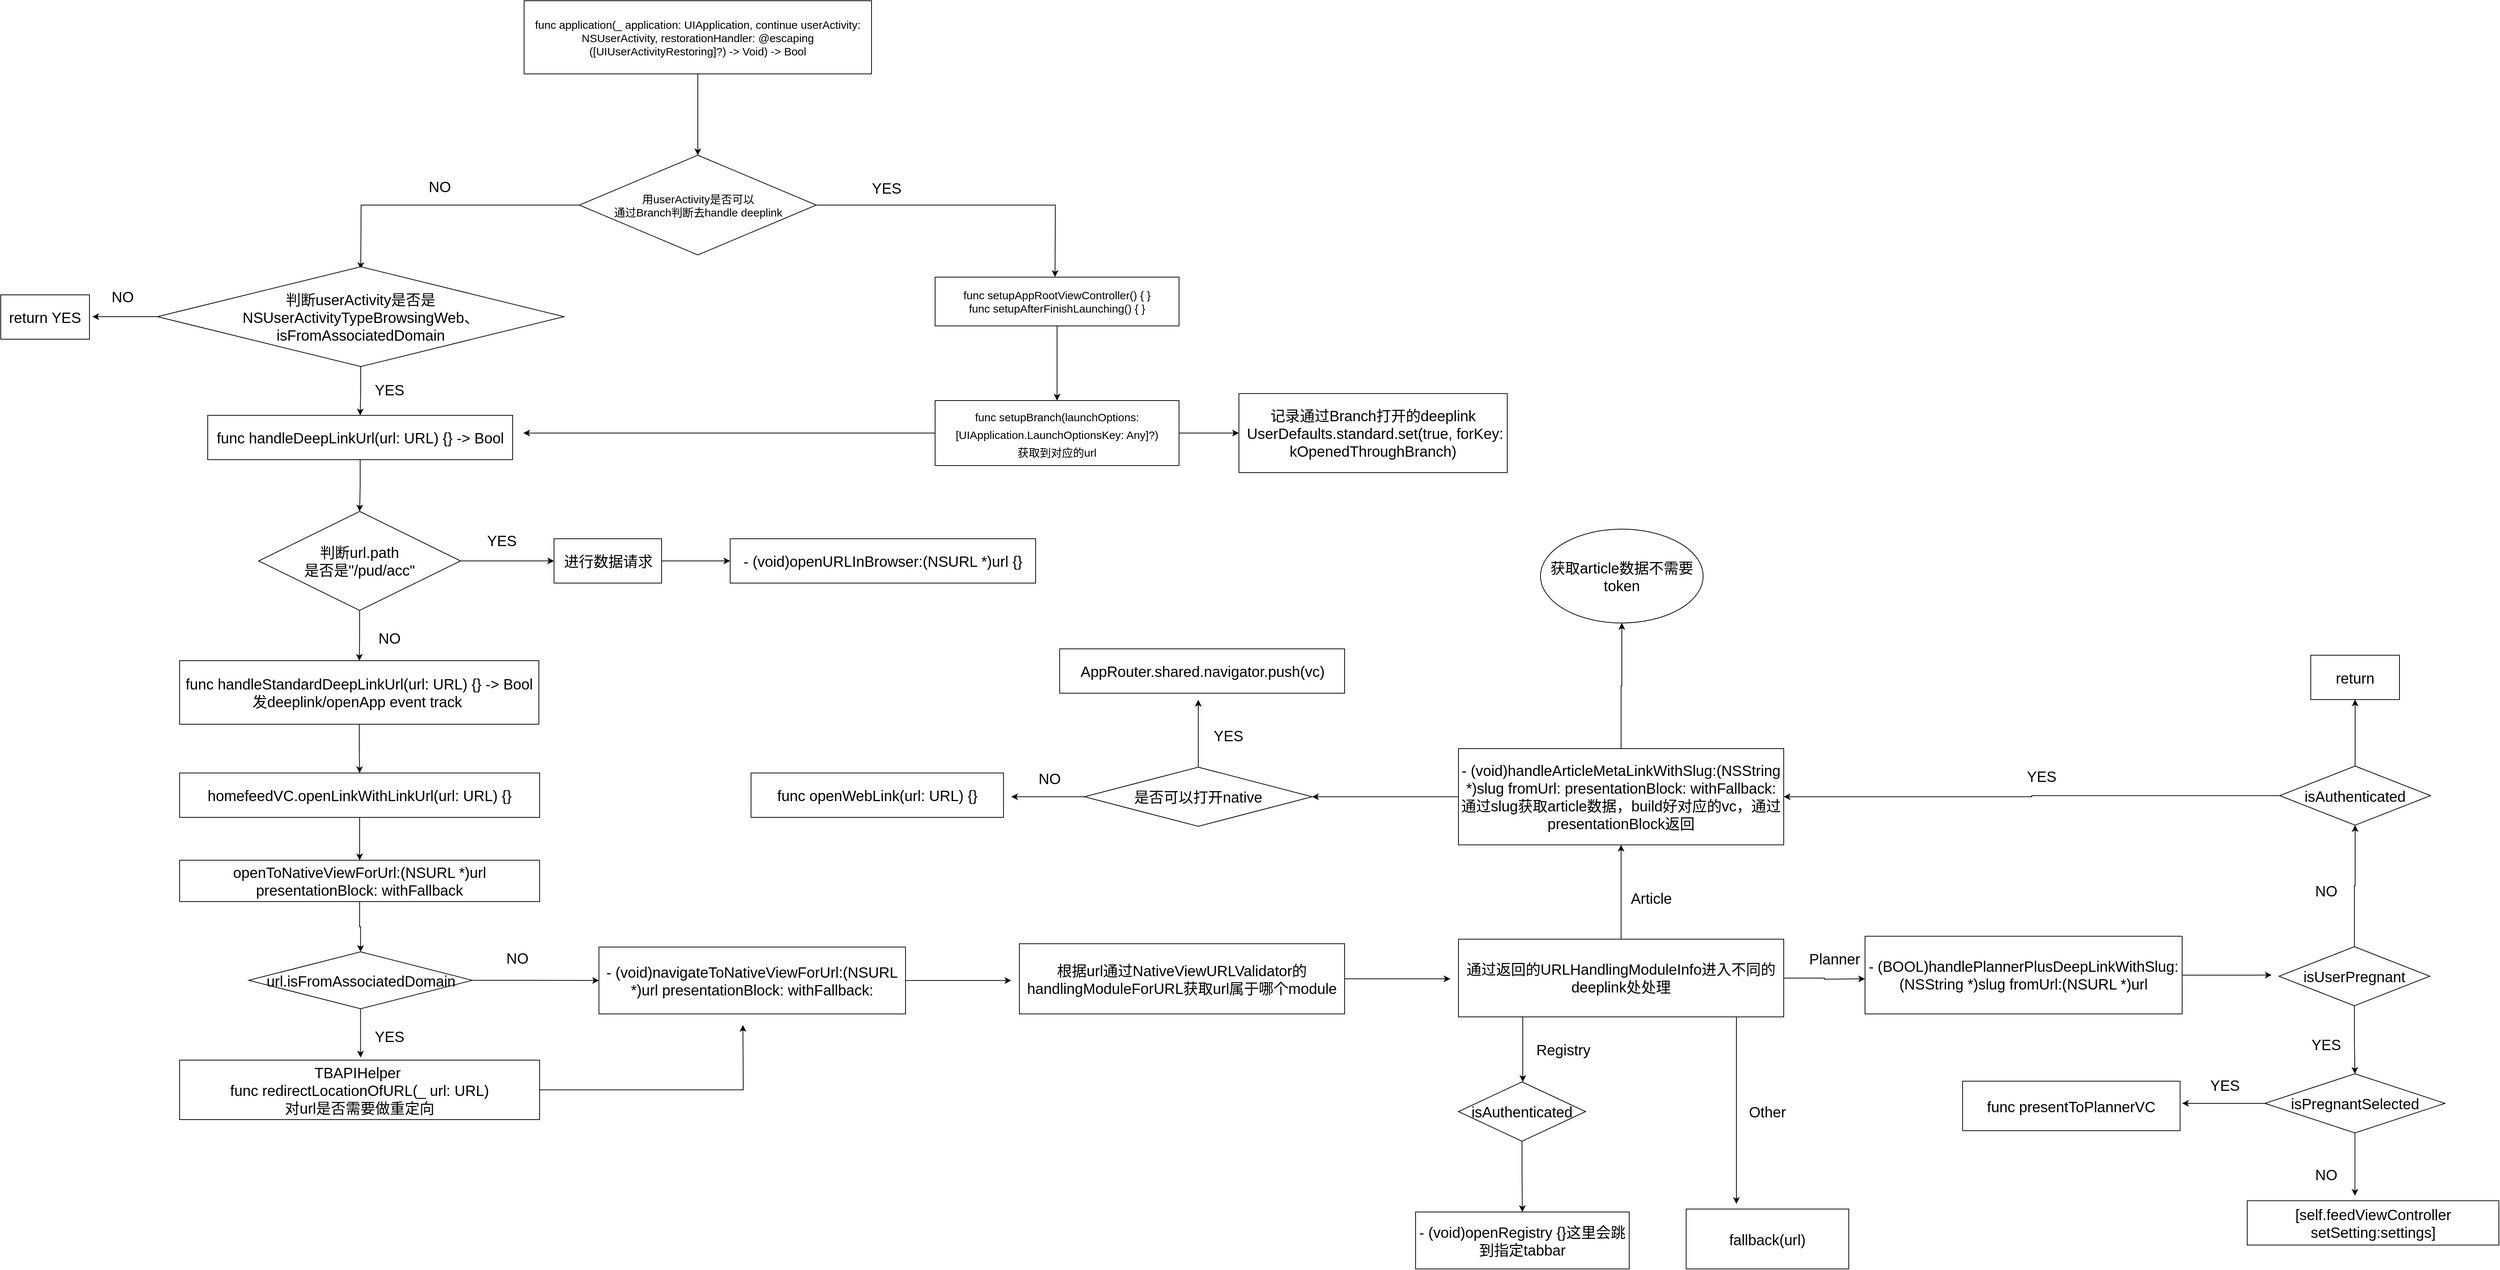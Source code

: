 <mxfile version="20.3.6" type="github">
  <diagram id="FDr8g_7TmeWDJbLXRSmU" name="Page-1">
    <mxGraphModel dx="1892" dy="1064" grid="1" gridSize="11" guides="1" tooltips="1" connect="1" arrows="1" fold="1" page="1" pageScale="1" pageWidth="1200" pageHeight="1920" math="0" shadow="0">
      <root>
        <mxCell id="0" />
        <mxCell id="1" parent="0" />
        <mxCell id="Dw6xoMdAvUMok9ZEsRMh-5" style="edgeStyle=orthogonalEdgeStyle;rounded=0;orthogonalLoop=1;jettySize=auto;html=1;entryX=0.5;entryY=0;entryDx=0;entryDy=0;fontSize=15;" edge="1" parent="1" source="Dw6xoMdAvUMok9ZEsRMh-1" target="Dw6xoMdAvUMok9ZEsRMh-2">
          <mxGeometry relative="1" as="geometry" />
        </mxCell>
        <mxCell id="Dw6xoMdAvUMok9ZEsRMh-1" value="&lt;font style=&quot;font-size: 15px;&quot;&gt;func application(_ application: UIApplication, continue userActivity: NSUserActivity, restorationHandler: @escaping ([UIUserActivityRestoring]?) -&amp;gt; Void) -&amp;gt; Bool&lt;/font&gt;" style="rounded=0;whiteSpace=wrap;html=1;" vertex="1" parent="1">
          <mxGeometry x="760" y="110" width="470" height="99" as="geometry" />
        </mxCell>
        <mxCell id="Dw6xoMdAvUMok9ZEsRMh-7" style="edgeStyle=orthogonalEdgeStyle;rounded=0;orthogonalLoop=1;jettySize=auto;html=1;fontSize=15;entryX=0.434;entryY=-0.005;entryDx=0;entryDy=0;entryPerimeter=0;exitX=1;exitY=0.5;exitDx=0;exitDy=0;" edge="1" parent="1" source="Dw6xoMdAvUMok9ZEsRMh-2">
          <mxGeometry relative="1" as="geometry">
            <mxPoint x="1478.22" y="483.725" as="targetPoint" />
            <mxPoint x="1174.08" y="386.571" as="sourcePoint" />
          </mxGeometry>
        </mxCell>
        <mxCell id="Dw6xoMdAvUMok9ZEsRMh-14" style="edgeStyle=orthogonalEdgeStyle;rounded=0;orthogonalLoop=1;jettySize=auto;html=1;fontSize=20;" edge="1" parent="1" source="Dw6xoMdAvUMok9ZEsRMh-2">
          <mxGeometry relative="1" as="geometry">
            <mxPoint x="539.0" y="473" as="targetPoint" />
          </mxGeometry>
        </mxCell>
        <mxCell id="Dw6xoMdAvUMok9ZEsRMh-2" value="用userActivity是否可以&lt;br&gt;通过Branch判断去handle deeplink" style="rhombus;whiteSpace=wrap;html=1;fontSize=15;" vertex="1" parent="1">
          <mxGeometry x="834.75" y="319" width="320.5" height="135" as="geometry" />
        </mxCell>
        <mxCell id="Dw6xoMdAvUMok9ZEsRMh-10" style="edgeStyle=orthogonalEdgeStyle;rounded=0;orthogonalLoop=1;jettySize=auto;html=1;fontSize=20;" edge="1" parent="1" source="Dw6xoMdAvUMok9ZEsRMh-6" target="Dw6xoMdAvUMok9ZEsRMh-9">
          <mxGeometry relative="1" as="geometry" />
        </mxCell>
        <mxCell id="Dw6xoMdAvUMok9ZEsRMh-6" value="func&amp;nbsp;setupAppRootViewController() { }&lt;br&gt;func&amp;nbsp;setupAfterFinishLaunching() { }&lt;br&gt;" style="rounded=0;whiteSpace=wrap;html=1;fontSize=15;" vertex="1" parent="1">
          <mxGeometry x="1316" y="484" width="330" height="66" as="geometry" />
        </mxCell>
        <mxCell id="Dw6xoMdAvUMok9ZEsRMh-8" value="&lt;span style=&quot;font-size: 20px;&quot;&gt;YES&lt;/span&gt;" style="text;html=1;align=center;verticalAlign=middle;resizable=0;points=[];autosize=1;strokeColor=none;fillColor=none;fontSize=15;" vertex="1" parent="1">
          <mxGeometry x="1217" y="346" width="66" height="33" as="geometry" />
        </mxCell>
        <mxCell id="Dw6xoMdAvUMok9ZEsRMh-30" style="edgeStyle=orthogonalEdgeStyle;rounded=0;orthogonalLoop=1;jettySize=auto;html=1;entryX=0;entryY=0.5;entryDx=0;entryDy=0;fontSize=20;" edge="1" parent="1" source="Dw6xoMdAvUMok9ZEsRMh-9" target="Dw6xoMdAvUMok9ZEsRMh-11">
          <mxGeometry relative="1" as="geometry" />
        </mxCell>
        <mxCell id="Dw6xoMdAvUMok9ZEsRMh-35" style="edgeStyle=orthogonalEdgeStyle;rounded=0;orthogonalLoop=1;jettySize=auto;html=1;fontSize=20;" edge="1" parent="1" source="Dw6xoMdAvUMok9ZEsRMh-9">
          <mxGeometry relative="1" as="geometry">
            <mxPoint x="759" y="695.0" as="targetPoint" />
          </mxGeometry>
        </mxCell>
        <mxCell id="Dw6xoMdAvUMok9ZEsRMh-9" value="&lt;span style=&quot;font-size: 15px;&quot;&gt;func setupBranch(launchOptions: [UIApplication.LaunchOptionsKey: Any]?)&lt;br&gt;获取到对应的url&lt;br&gt;&lt;/span&gt;" style="rounded=0;whiteSpace=wrap;html=1;fontSize=20;" vertex="1" parent="1">
          <mxGeometry x="1316" y="651" width="330" height="88" as="geometry" />
        </mxCell>
        <mxCell id="Dw6xoMdAvUMok9ZEsRMh-11" value="记录通过Branch打开的deeplink&lt;br&gt;&amp;nbsp;UserDefaults.standard.set(true, forKey: kOpenedThroughBranch)" style="rounded=0;whiteSpace=wrap;html=1;fontSize=20;" vertex="1" parent="1">
          <mxGeometry x="1727" y="641.5" width="363" height="107" as="geometry" />
        </mxCell>
        <mxCell id="Dw6xoMdAvUMok9ZEsRMh-15" value="NO" style="text;html=1;strokeColor=none;fillColor=none;align=center;verticalAlign=middle;whiteSpace=wrap;rounded=0;fontSize=20;" vertex="1" parent="1">
          <mxGeometry x="616" y="346" width="60" height="30" as="geometry" />
        </mxCell>
        <mxCell id="Dw6xoMdAvUMok9ZEsRMh-18" style="edgeStyle=orthogonalEdgeStyle;rounded=0;orthogonalLoop=1;jettySize=auto;html=1;fontSize=20;" edge="1" parent="1" source="Dw6xoMdAvUMok9ZEsRMh-16">
          <mxGeometry relative="1" as="geometry">
            <mxPoint x="176" y="537.5" as="targetPoint" />
          </mxGeometry>
        </mxCell>
        <mxCell id="Dw6xoMdAvUMok9ZEsRMh-21" style="edgeStyle=orthogonalEdgeStyle;rounded=0;orthogonalLoop=1;jettySize=auto;html=1;entryX=0.5;entryY=0;entryDx=0;entryDy=0;fontSize=20;" edge="1" parent="1" source="Dw6xoMdAvUMok9ZEsRMh-16" target="Dw6xoMdAvUMok9ZEsRMh-20">
          <mxGeometry relative="1" as="geometry" />
        </mxCell>
        <mxCell id="Dw6xoMdAvUMok9ZEsRMh-16" value="判断userActivity是否是&lt;br&gt;NSUserActivityTypeBrowsingWeb、&lt;br&gt;isFromAssociatedDomain" style="rhombus;whiteSpace=wrap;html=1;fontSize=20;" vertex="1" parent="1">
          <mxGeometry x="264" y="470" width="550" height="135" as="geometry" />
        </mxCell>
        <mxCell id="Dw6xoMdAvUMok9ZEsRMh-17" value="return YES" style="rounded=0;whiteSpace=wrap;html=1;fontSize=20;" vertex="1" parent="1">
          <mxGeometry x="52" y="508" width="120" height="60" as="geometry" />
        </mxCell>
        <mxCell id="Dw6xoMdAvUMok9ZEsRMh-19" value="NO" style="text;html=1;strokeColor=none;fillColor=none;align=center;verticalAlign=middle;whiteSpace=wrap;rounded=0;fontSize=20;" vertex="1" parent="1">
          <mxGeometry x="187" y="495" width="60" height="30" as="geometry" />
        </mxCell>
        <mxCell id="Dw6xoMdAvUMok9ZEsRMh-24" value="" style="edgeStyle=orthogonalEdgeStyle;rounded=0;orthogonalLoop=1;jettySize=auto;html=1;fontSize=20;" edge="1" parent="1" source="Dw6xoMdAvUMok9ZEsRMh-20" target="Dw6xoMdAvUMok9ZEsRMh-23">
          <mxGeometry relative="1" as="geometry" />
        </mxCell>
        <mxCell id="Dw6xoMdAvUMok9ZEsRMh-20" value="func handleDeepLinkUrl(url: URL) {} -&amp;gt; Bool" style="rounded=0;whiteSpace=wrap;html=1;fontSize=20;" vertex="1" parent="1">
          <mxGeometry x="332" y="671" width="412.5" height="60" as="geometry" />
        </mxCell>
        <mxCell id="Dw6xoMdAvUMok9ZEsRMh-22" value="YES" style="text;html=1;strokeColor=none;fillColor=none;align=center;verticalAlign=middle;whiteSpace=wrap;rounded=0;fontSize=20;" vertex="1" parent="1">
          <mxGeometry x="548" y="621" width="60" height="30" as="geometry" />
        </mxCell>
        <mxCell id="Dw6xoMdAvUMok9ZEsRMh-26" value="" style="edgeStyle=orthogonalEdgeStyle;rounded=0;orthogonalLoop=1;jettySize=auto;html=1;fontSize=20;" edge="1" parent="1" source="Dw6xoMdAvUMok9ZEsRMh-23" target="Dw6xoMdAvUMok9ZEsRMh-25">
          <mxGeometry relative="1" as="geometry" />
        </mxCell>
        <mxCell id="Dw6xoMdAvUMok9ZEsRMh-33" value="" style="edgeStyle=orthogonalEdgeStyle;rounded=0;orthogonalLoop=1;jettySize=auto;html=1;fontSize=20;" edge="1" parent="1" source="Dw6xoMdAvUMok9ZEsRMh-23" target="Dw6xoMdAvUMok9ZEsRMh-32">
          <mxGeometry relative="1" as="geometry" />
        </mxCell>
        <mxCell id="Dw6xoMdAvUMok9ZEsRMh-23" value="判断url.path&lt;br&gt;是否是&quot;/pud/acc&quot;" style="rhombus;whiteSpace=wrap;html=1;fontSize=20;rounded=0;" vertex="1" parent="1">
          <mxGeometry x="401" y="801" width="273" height="134" as="geometry" />
        </mxCell>
        <mxCell id="Dw6xoMdAvUMok9ZEsRMh-75" value="" style="edgeStyle=orthogonalEdgeStyle;rounded=0;orthogonalLoop=1;jettySize=auto;html=1;fontSize=20;" edge="1" parent="1" source="Dw6xoMdAvUMok9ZEsRMh-25" target="Dw6xoMdAvUMok9ZEsRMh-74">
          <mxGeometry relative="1" as="geometry" />
        </mxCell>
        <mxCell id="Dw6xoMdAvUMok9ZEsRMh-25" value="进行数据请求" style="whiteSpace=wrap;html=1;fontSize=20;rounded=0;" vertex="1" parent="1">
          <mxGeometry x="800.5" y="838" width="145.5" height="60" as="geometry" />
        </mxCell>
        <mxCell id="Dw6xoMdAvUMok9ZEsRMh-28" value="YES" style="text;html=1;strokeColor=none;fillColor=none;align=center;verticalAlign=middle;whiteSpace=wrap;rounded=0;fontSize=20;" vertex="1" parent="1">
          <mxGeometry x="700" y="825" width="60" height="30" as="geometry" />
        </mxCell>
        <mxCell id="Dw6xoMdAvUMok9ZEsRMh-38" style="edgeStyle=orthogonalEdgeStyle;rounded=0;orthogonalLoop=1;jettySize=auto;html=1;entryX=0.5;entryY=0;entryDx=0;entryDy=0;fontSize=20;" edge="1" parent="1" source="Dw6xoMdAvUMok9ZEsRMh-32" target="Dw6xoMdAvUMok9ZEsRMh-36">
          <mxGeometry relative="1" as="geometry" />
        </mxCell>
        <mxCell id="Dw6xoMdAvUMok9ZEsRMh-32" value="func handleStandardDeepLinkUrl(url: URL) {} -&amp;gt; Bool&lt;br&gt;发deeplink/openApp event track&amp;nbsp;" style="whiteSpace=wrap;html=1;fontSize=20;rounded=0;" vertex="1" parent="1">
          <mxGeometry x="294" y="1003" width="486" height="86" as="geometry" />
        </mxCell>
        <mxCell id="Dw6xoMdAvUMok9ZEsRMh-34" value="NO" style="text;html=1;strokeColor=none;fillColor=none;align=center;verticalAlign=middle;whiteSpace=wrap;rounded=0;fontSize=20;" vertex="1" parent="1">
          <mxGeometry x="548" y="957" width="60" height="30" as="geometry" />
        </mxCell>
        <mxCell id="Dw6xoMdAvUMok9ZEsRMh-41" style="edgeStyle=orthogonalEdgeStyle;rounded=0;orthogonalLoop=1;jettySize=auto;html=1;entryX=0.5;entryY=0;entryDx=0;entryDy=0;fontSize=20;" edge="1" parent="1" source="Dw6xoMdAvUMok9ZEsRMh-36" target="Dw6xoMdAvUMok9ZEsRMh-39">
          <mxGeometry relative="1" as="geometry" />
        </mxCell>
        <mxCell id="Dw6xoMdAvUMok9ZEsRMh-36" value="homefeedVC.openLinkWithLinkUrl(url: URL) {}" style="whiteSpace=wrap;html=1;fontSize=20;rounded=0;" vertex="1" parent="1">
          <mxGeometry x="294" y="1155" width="487" height="60" as="geometry" />
        </mxCell>
        <mxCell id="Dw6xoMdAvUMok9ZEsRMh-43" value="" style="edgeStyle=orthogonalEdgeStyle;rounded=0;orthogonalLoop=1;jettySize=auto;html=1;fontSize=20;" edge="1" parent="1" source="Dw6xoMdAvUMok9ZEsRMh-39" target="Dw6xoMdAvUMok9ZEsRMh-42">
          <mxGeometry relative="1" as="geometry" />
        </mxCell>
        <mxCell id="Dw6xoMdAvUMok9ZEsRMh-39" value="openToNativeViewForUrl:(NSURL *)url presentationBlock: withFallback" style="whiteSpace=wrap;html=1;fontSize=20;rounded=0;" vertex="1" parent="1">
          <mxGeometry x="294" y="1273" width="487" height="56" as="geometry" />
        </mxCell>
        <mxCell id="Dw6xoMdAvUMok9ZEsRMh-49" style="edgeStyle=orthogonalEdgeStyle;rounded=0;orthogonalLoop=1;jettySize=auto;html=1;fontSize=20;" edge="1" parent="1" source="Dw6xoMdAvUMok9ZEsRMh-42">
          <mxGeometry relative="1" as="geometry">
            <mxPoint x="538.75" y="1540" as="targetPoint" />
          </mxGeometry>
        </mxCell>
        <mxCell id="Dw6xoMdAvUMok9ZEsRMh-52" value="" style="edgeStyle=orthogonalEdgeStyle;rounded=0;orthogonalLoop=1;jettySize=auto;html=1;fontSize=20;" edge="1" parent="1" source="Dw6xoMdAvUMok9ZEsRMh-42" target="Dw6xoMdAvUMok9ZEsRMh-51">
          <mxGeometry relative="1" as="geometry" />
        </mxCell>
        <mxCell id="Dw6xoMdAvUMok9ZEsRMh-42" value="url.isFromAssociatedDomain" style="rhombus;whiteSpace=wrap;html=1;fontSize=20;rounded=0;" vertex="1" parent="1">
          <mxGeometry x="387.5" y="1397" width="302.5" height="77" as="geometry" />
        </mxCell>
        <mxCell id="Dw6xoMdAvUMok9ZEsRMh-54" style="edgeStyle=orthogonalEdgeStyle;rounded=0;orthogonalLoop=1;jettySize=auto;html=1;fontSize=20;" edge="1" parent="1" source="Dw6xoMdAvUMok9ZEsRMh-44">
          <mxGeometry relative="1" as="geometry">
            <mxPoint x="1056" y="1496" as="targetPoint" />
          </mxGeometry>
        </mxCell>
        <mxCell id="Dw6xoMdAvUMok9ZEsRMh-44" value="&lt;div&gt;TBAPIHelper&amp;nbsp;&lt;/div&gt;&lt;div&gt;func redirectLocationOfURL(_ url: URL)&lt;/div&gt;&lt;div&gt;对url是否需要做重定向&lt;/div&gt;" style="whiteSpace=wrap;html=1;fontSize=20;rounded=0;" vertex="1" parent="1">
          <mxGeometry x="294" y="1543.5" width="487" height="80.5" as="geometry" />
        </mxCell>
        <mxCell id="Dw6xoMdAvUMok9ZEsRMh-50" value="YES" style="text;html=1;strokeColor=none;fillColor=none;align=center;verticalAlign=middle;whiteSpace=wrap;rounded=0;fontSize=20;" vertex="1" parent="1">
          <mxGeometry x="548" y="1496" width="60" height="30" as="geometry" />
        </mxCell>
        <mxCell id="Dw6xoMdAvUMok9ZEsRMh-57" style="edgeStyle=orthogonalEdgeStyle;rounded=0;orthogonalLoop=1;jettySize=auto;html=1;fontSize=20;" edge="1" parent="1" source="Dw6xoMdAvUMok9ZEsRMh-51">
          <mxGeometry relative="1" as="geometry">
            <mxPoint x="1419" y="1435.75" as="targetPoint" />
          </mxGeometry>
        </mxCell>
        <mxCell id="Dw6xoMdAvUMok9ZEsRMh-51" value="- (void)navigateToNativeViewForUrl:(NSURL *)url presentationBlock: withFallback:" style="whiteSpace=wrap;html=1;fontSize=20;rounded=0;" vertex="1" parent="1">
          <mxGeometry x="861.25" y="1390.5" width="414.75" height="90.5" as="geometry" />
        </mxCell>
        <mxCell id="Dw6xoMdAvUMok9ZEsRMh-53" value="NO" style="text;html=1;strokeColor=none;fillColor=none;align=center;verticalAlign=middle;whiteSpace=wrap;rounded=0;fontSize=20;" vertex="1" parent="1">
          <mxGeometry x="721" y="1390" width="60" height="30" as="geometry" />
        </mxCell>
        <mxCell id="Dw6xoMdAvUMok9ZEsRMh-60" style="edgeStyle=orthogonalEdgeStyle;rounded=0;orthogonalLoop=1;jettySize=auto;html=1;fontSize=20;" edge="1" parent="1" source="Dw6xoMdAvUMok9ZEsRMh-55">
          <mxGeometry relative="1" as="geometry">
            <mxPoint x="2013" y="1433.5" as="targetPoint" />
          </mxGeometry>
        </mxCell>
        <mxCell id="Dw6xoMdAvUMok9ZEsRMh-55" value="根据url通过NativeViewURLValidator的handlingModuleForURL获取url属于哪个module" style="whiteSpace=wrap;html=1;fontSize=20;rounded=0;" vertex="1" parent="1">
          <mxGeometry x="1430" y="1386" width="440" height="95" as="geometry" />
        </mxCell>
        <mxCell id="Dw6xoMdAvUMok9ZEsRMh-63" style="edgeStyle=orthogonalEdgeStyle;rounded=0;orthogonalLoop=1;jettySize=auto;html=1;fontSize=20;entryX=0.5;entryY=1;entryDx=0;entryDy=0;" edge="1" parent="1" source="Dw6xoMdAvUMok9ZEsRMh-58" target="Dw6xoMdAvUMok9ZEsRMh-61">
          <mxGeometry relative="1" as="geometry">
            <mxPoint x="2244" y="1298" as="targetPoint" />
          </mxGeometry>
        </mxCell>
        <mxCell id="Dw6xoMdAvUMok9ZEsRMh-106" style="edgeStyle=orthogonalEdgeStyle;rounded=0;orthogonalLoop=1;jettySize=auto;html=1;fontSize=20;" edge="1" parent="1" source="Dw6xoMdAvUMok9ZEsRMh-58">
          <mxGeometry relative="1" as="geometry">
            <mxPoint x="2574" y="1433.495" as="targetPoint" />
          </mxGeometry>
        </mxCell>
        <mxCell id="Dw6xoMdAvUMok9ZEsRMh-107" style="edgeStyle=orthogonalEdgeStyle;rounded=0;orthogonalLoop=1;jettySize=auto;html=1;fontSize=20;" edge="1" parent="1">
          <mxGeometry relative="1" as="geometry">
            <mxPoint x="2111" y="1573" as="targetPoint" />
            <mxPoint x="2111" y="1485" as="sourcePoint" />
          </mxGeometry>
        </mxCell>
        <mxCell id="Dw6xoMdAvUMok9ZEsRMh-111" style="edgeStyle=orthogonalEdgeStyle;rounded=0;orthogonalLoop=1;jettySize=auto;html=1;fontSize=20;" edge="1" parent="1">
          <mxGeometry relative="1" as="geometry">
            <mxPoint x="2400" y="1738" as="targetPoint" />
            <mxPoint x="2400" y="1485" as="sourcePoint" />
          </mxGeometry>
        </mxCell>
        <mxCell id="Dw6xoMdAvUMok9ZEsRMh-58" value="通过返回的URLHandlingModuleInfo进入不同的deeplink处处理" style="whiteSpace=wrap;html=1;fontSize=20;rounded=0;" vertex="1" parent="1">
          <mxGeometry x="2024" y="1379.87" width="440" height="105.13" as="geometry" />
        </mxCell>
        <mxCell id="Dw6xoMdAvUMok9ZEsRMh-68" style="edgeStyle=orthogonalEdgeStyle;rounded=0;orthogonalLoop=1;jettySize=auto;html=1;entryX=1;entryY=0.5;entryDx=0;entryDy=0;fontSize=20;" edge="1" parent="1" source="Dw6xoMdAvUMok9ZEsRMh-61" target="Dw6xoMdAvUMok9ZEsRMh-66">
          <mxGeometry relative="1" as="geometry" />
        </mxCell>
        <mxCell id="Dw6xoMdAvUMok9ZEsRMh-77" value="" style="edgeStyle=orthogonalEdgeStyle;rounded=0;orthogonalLoop=1;jettySize=auto;html=1;fontSize=20;" edge="1" parent="1" source="Dw6xoMdAvUMok9ZEsRMh-61" target="Dw6xoMdAvUMok9ZEsRMh-76">
          <mxGeometry relative="1" as="geometry" />
        </mxCell>
        <mxCell id="Dw6xoMdAvUMok9ZEsRMh-61" value="- (void)handleArticleMetaLinkWithSlug:(NSString *)slug fromUrl: presentationBlock: withFallback:通过slug获取article数据，build好对应的vc，通过presentationBlock返回" style="whiteSpace=wrap;html=1;fontSize=20;rounded=0;" vertex="1" parent="1">
          <mxGeometry x="2024" y="1122" width="440" height="130.24" as="geometry" />
        </mxCell>
        <mxCell id="Dw6xoMdAvUMok9ZEsRMh-64" value="AppRouter.shared.navigator.push(vc)" style="whiteSpace=wrap;html=1;fontSize=20;rounded=0;" vertex="1" parent="1">
          <mxGeometry x="1484.5" y="987.0" width="385.5" height="60" as="geometry" />
        </mxCell>
        <mxCell id="Dw6xoMdAvUMok9ZEsRMh-70" style="edgeStyle=orthogonalEdgeStyle;rounded=0;orthogonalLoop=1;jettySize=auto;html=1;fontSize=20;" edge="1" parent="1" source="Dw6xoMdAvUMok9ZEsRMh-66">
          <mxGeometry relative="1" as="geometry">
            <mxPoint x="1672.0" y="1056" as="targetPoint" />
          </mxGeometry>
        </mxCell>
        <mxCell id="Dw6xoMdAvUMok9ZEsRMh-73" style="edgeStyle=orthogonalEdgeStyle;rounded=0;orthogonalLoop=1;jettySize=auto;html=1;fontSize=20;" edge="1" parent="1" source="Dw6xoMdAvUMok9ZEsRMh-66">
          <mxGeometry relative="1" as="geometry">
            <mxPoint x="1419" y="1187.12" as="targetPoint" />
          </mxGeometry>
        </mxCell>
        <mxCell id="Dw6xoMdAvUMok9ZEsRMh-66" value="是否可以打开native" style="rhombus;whiteSpace=wrap;html=1;fontSize=20;rounded=0;" vertex="1" parent="1">
          <mxGeometry x="1518" y="1147.12" width="308" height="80" as="geometry" />
        </mxCell>
        <mxCell id="Dw6xoMdAvUMok9ZEsRMh-71" value="YES" style="text;html=1;strokeColor=none;fillColor=none;align=center;verticalAlign=middle;whiteSpace=wrap;rounded=0;fontSize=20;" vertex="1" parent="1">
          <mxGeometry x="1683" y="1089" width="60" height="30" as="geometry" />
        </mxCell>
        <mxCell id="Dw6xoMdAvUMok9ZEsRMh-72" value="func openWebLink(url: URL) {}" style="whiteSpace=wrap;html=1;fontSize=20;rounded=0;" vertex="1" parent="1">
          <mxGeometry x="1067" y="1155" width="341.5" height="60" as="geometry" />
        </mxCell>
        <mxCell id="Dw6xoMdAvUMok9ZEsRMh-74" value="- (void)openURLInBrowser:(NSURL *)url {}" style="whiteSpace=wrap;html=1;fontSize=20;rounded=0;" vertex="1" parent="1">
          <mxGeometry x="1038.75" y="838" width="413.25" height="60" as="geometry" />
        </mxCell>
        <mxCell id="Dw6xoMdAvUMok9ZEsRMh-76" value="获取article数据不需要token" style="ellipse;whiteSpace=wrap;html=1;fontSize=20;rounded=0;" vertex="1" parent="1">
          <mxGeometry x="2135" y="825" width="220" height="127" as="geometry" />
        </mxCell>
        <mxCell id="Dw6xoMdAvUMok9ZEsRMh-78" value="NO" style="text;html=1;strokeColor=none;fillColor=none;align=center;verticalAlign=middle;whiteSpace=wrap;rounded=0;fontSize=20;" vertex="1" parent="1">
          <mxGeometry x="1441" y="1147.12" width="60" height="30" as="geometry" />
        </mxCell>
        <mxCell id="Dw6xoMdAvUMok9ZEsRMh-79" value="Article" style="text;html=1;strokeColor=none;fillColor=none;align=center;verticalAlign=middle;whiteSpace=wrap;rounded=0;fontSize=20;" vertex="1" parent="1">
          <mxGeometry x="2255" y="1309" width="60" height="30" as="geometry" />
        </mxCell>
        <mxCell id="Dw6xoMdAvUMok9ZEsRMh-82" value="Registry&lt;br&gt;" style="text;html=1;strokeColor=none;fillColor=none;align=center;verticalAlign=middle;whiteSpace=wrap;rounded=0;fontSize=20;" vertex="1" parent="1">
          <mxGeometry x="2136" y="1513.5" width="60" height="30" as="geometry" />
        </mxCell>
        <mxCell id="Dw6xoMdAvUMok9ZEsRMh-108" style="edgeStyle=orthogonalEdgeStyle;rounded=0;orthogonalLoop=1;jettySize=auto;html=1;entryX=0.5;entryY=0;entryDx=0;entryDy=0;fontSize=20;" edge="1" parent="1" source="Dw6xoMdAvUMok9ZEsRMh-83" target="Dw6xoMdAvUMok9ZEsRMh-85">
          <mxGeometry relative="1" as="geometry" />
        </mxCell>
        <mxCell id="Dw6xoMdAvUMok9ZEsRMh-83" value="isAuthenticated" style="rhombus;whiteSpace=wrap;html=1;fontSize=20;rounded=0;" vertex="1" parent="1">
          <mxGeometry x="2024" y="1573" width="172" height="80.25" as="geometry" />
        </mxCell>
        <mxCell id="Dw6xoMdAvUMok9ZEsRMh-85" value="- (void)openRegistry {}这里会跳到指定tabbar" style="whiteSpace=wrap;html=1;fontSize=20;rounded=0;" vertex="1" parent="1">
          <mxGeometry x="1966" y="1749" width="289" height="77" as="geometry" />
        </mxCell>
        <mxCell id="Dw6xoMdAvUMok9ZEsRMh-127" style="edgeStyle=orthogonalEdgeStyle;rounded=0;orthogonalLoop=1;jettySize=auto;html=1;fontSize=20;" edge="1" parent="1" source="Dw6xoMdAvUMok9ZEsRMh-88">
          <mxGeometry relative="1" as="geometry">
            <mxPoint x="3124" y="1428.435" as="targetPoint" />
          </mxGeometry>
        </mxCell>
        <mxCell id="Dw6xoMdAvUMok9ZEsRMh-88" value="- (BOOL)handlePlannerPlusDeepLinkWithSlug:(NSString *)slug fromUrl:(NSURL *)url" style="whiteSpace=wrap;html=1;fontSize=20;rounded=0;" vertex="1" parent="1">
          <mxGeometry x="2574" y="1375.87" width="429" height="105.13" as="geometry" />
        </mxCell>
        <mxCell id="Dw6xoMdAvUMok9ZEsRMh-91" value="Planner" style="text;html=1;strokeColor=none;fillColor=none;align=center;verticalAlign=middle;whiteSpace=wrap;rounded=0;fontSize=20;" vertex="1" parent="1">
          <mxGeometry x="2503" y="1390.5" width="60" height="30" as="geometry" />
        </mxCell>
        <mxCell id="Dw6xoMdAvUMok9ZEsRMh-92" value="fallback(url)" style="whiteSpace=wrap;html=1;fontSize=20;rounded=0;" vertex="1" parent="1">
          <mxGeometry x="2332" y="1745" width="220" height="81" as="geometry" />
        </mxCell>
        <mxCell id="Dw6xoMdAvUMok9ZEsRMh-100" value="Other" style="text;html=1;strokeColor=none;fillColor=none;align=center;verticalAlign=middle;whiteSpace=wrap;rounded=0;fontSize=20;" vertex="1" parent="1">
          <mxGeometry x="2412" y="1598.12" width="60" height="30" as="geometry" />
        </mxCell>
        <mxCell id="Dw6xoMdAvUMok9ZEsRMh-119" value="" style="edgeStyle=orthogonalEdgeStyle;rounded=0;orthogonalLoop=1;jettySize=auto;html=1;fontSize=20;" edge="1" parent="1" source="Dw6xoMdAvUMok9ZEsRMh-101" target="Dw6xoMdAvUMok9ZEsRMh-118">
          <mxGeometry relative="1" as="geometry" />
        </mxCell>
        <mxCell id="Dw6xoMdAvUMok9ZEsRMh-136" style="edgeStyle=orthogonalEdgeStyle;rounded=0;orthogonalLoop=1;jettySize=auto;html=1;entryX=0.5;entryY=0;entryDx=0;entryDy=0;fontSize=20;" edge="1" parent="1" source="Dw6xoMdAvUMok9ZEsRMh-101" target="Dw6xoMdAvUMok9ZEsRMh-130">
          <mxGeometry relative="1" as="geometry" />
        </mxCell>
        <mxCell id="Dw6xoMdAvUMok9ZEsRMh-101" value="isUserPregnant" style="rhombus;whiteSpace=wrap;html=1;fontSize=20;rounded=0;" vertex="1" parent="1">
          <mxGeometry x="3134" y="1390" width="204" height="80" as="geometry" />
        </mxCell>
        <mxCell id="Dw6xoMdAvUMok9ZEsRMh-124" value="" style="edgeStyle=orthogonalEdgeStyle;rounded=0;orthogonalLoop=1;jettySize=auto;html=1;fontSize=20;" edge="1" parent="1" source="Dw6xoMdAvUMok9ZEsRMh-118" target="Dw6xoMdAvUMok9ZEsRMh-123">
          <mxGeometry relative="1" as="geometry" />
        </mxCell>
        <mxCell id="Dw6xoMdAvUMok9ZEsRMh-125" style="edgeStyle=orthogonalEdgeStyle;rounded=0;orthogonalLoop=1;jettySize=auto;html=1;entryX=1;entryY=0.5;entryDx=0;entryDy=0;fontSize=20;" edge="1" parent="1" source="Dw6xoMdAvUMok9ZEsRMh-118" target="Dw6xoMdAvUMok9ZEsRMh-61">
          <mxGeometry relative="1" as="geometry" />
        </mxCell>
        <mxCell id="Dw6xoMdAvUMok9ZEsRMh-118" value="isAuthenticated" style="rhombus;whiteSpace=wrap;html=1;fontSize=20;rounded=0;" vertex="1" parent="1">
          <mxGeometry x="3135" y="1145.62" width="204" height="80" as="geometry" />
        </mxCell>
        <mxCell id="Dw6xoMdAvUMok9ZEsRMh-121" value="NO" style="text;html=1;strokeColor=none;fillColor=none;align=center;verticalAlign=middle;whiteSpace=wrap;rounded=0;fontSize=20;" vertex="1" parent="1">
          <mxGeometry x="3168" y="1299" width="60" height="30" as="geometry" />
        </mxCell>
        <mxCell id="Dw6xoMdAvUMok9ZEsRMh-122" value="YES" style="text;html=1;strokeColor=none;fillColor=none;align=center;verticalAlign=middle;whiteSpace=wrap;rounded=0;fontSize=20;" vertex="1" parent="1">
          <mxGeometry x="2783" y="1144" width="60" height="30" as="geometry" />
        </mxCell>
        <mxCell id="Dw6xoMdAvUMok9ZEsRMh-123" value="return" style="whiteSpace=wrap;html=1;fontSize=20;rounded=0;" vertex="1" parent="1">
          <mxGeometry x="3177" y="995.62" width="120" height="60" as="geometry" />
        </mxCell>
        <mxCell id="Dw6xoMdAvUMok9ZEsRMh-138" style="edgeStyle=orthogonalEdgeStyle;rounded=0;orthogonalLoop=1;jettySize=auto;html=1;fontSize=20;" edge="1" parent="1" source="Dw6xoMdAvUMok9ZEsRMh-130">
          <mxGeometry relative="1" as="geometry">
            <mxPoint x="3236.75" y="1727" as="targetPoint" />
          </mxGeometry>
        </mxCell>
        <mxCell id="Dw6xoMdAvUMok9ZEsRMh-142" style="edgeStyle=orthogonalEdgeStyle;rounded=0;orthogonalLoop=1;jettySize=auto;html=1;fontSize=20;" edge="1" parent="1" source="Dw6xoMdAvUMok9ZEsRMh-130">
          <mxGeometry relative="1" as="geometry">
            <mxPoint x="3003" y="1602" as="targetPoint" />
          </mxGeometry>
        </mxCell>
        <mxCell id="Dw6xoMdAvUMok9ZEsRMh-130" value="isPregnantSelected" style="rhombus;whiteSpace=wrap;html=1;fontSize=20;rounded=0;" vertex="1" parent="1">
          <mxGeometry x="3115" y="1562" width="243.5" height="80" as="geometry" />
        </mxCell>
        <mxCell id="Dw6xoMdAvUMok9ZEsRMh-133" value="[self.feedViewController setSetting:settings]" style="whiteSpace=wrap;html=1;fontSize=20;rounded=0;" vertex="1" parent="1">
          <mxGeometry x="3091" y="1733.75" width="340.5" height="60" as="geometry" />
        </mxCell>
        <mxCell id="Dw6xoMdAvUMok9ZEsRMh-137" value="YES" style="text;html=1;strokeColor=none;fillColor=none;align=center;verticalAlign=middle;whiteSpace=wrap;rounded=0;fontSize=20;" vertex="1" parent="1">
          <mxGeometry x="3168" y="1507" width="60" height="30" as="geometry" />
        </mxCell>
        <mxCell id="Dw6xoMdAvUMok9ZEsRMh-139" value="NO" style="text;html=1;strokeColor=none;fillColor=none;align=center;verticalAlign=middle;whiteSpace=wrap;rounded=0;fontSize=20;" vertex="1" parent="1">
          <mxGeometry x="3168" y="1683" width="60" height="30" as="geometry" />
        </mxCell>
        <mxCell id="Dw6xoMdAvUMok9ZEsRMh-140" value="func presentToPlannerVC" style="whiteSpace=wrap;html=1;fontSize=20;rounded=0;" vertex="1" parent="1">
          <mxGeometry x="2706" y="1572" width="294.25" height="67" as="geometry" />
        </mxCell>
        <mxCell id="Dw6xoMdAvUMok9ZEsRMh-143" value="YES" style="text;html=1;strokeColor=none;fillColor=none;align=center;verticalAlign=middle;whiteSpace=wrap;rounded=0;fontSize=20;" vertex="1" parent="1">
          <mxGeometry x="3031" y="1562" width="60" height="30" as="geometry" />
        </mxCell>
      </root>
    </mxGraphModel>
  </diagram>
</mxfile>
